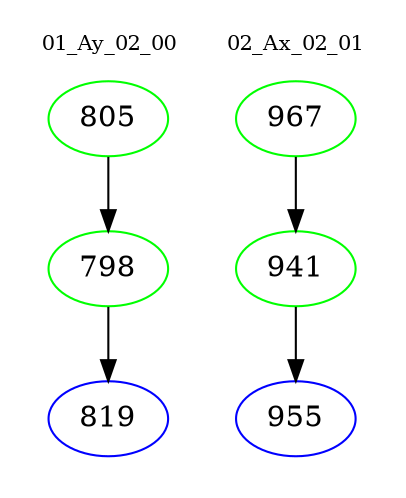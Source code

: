 digraph{
subgraph cluster_0 {
color = white
label = "01_Ay_02_00";
fontsize=10;
T0_805 [label="805", color="green"]
T0_805 -> T0_798 [color="black"]
T0_798 [label="798", color="green"]
T0_798 -> T0_819 [color="black"]
T0_819 [label="819", color="blue"]
}
subgraph cluster_1 {
color = white
label = "02_Ax_02_01";
fontsize=10;
T1_967 [label="967", color="green"]
T1_967 -> T1_941 [color="black"]
T1_941 [label="941", color="green"]
T1_941 -> T1_955 [color="black"]
T1_955 [label="955", color="blue"]
}
}
